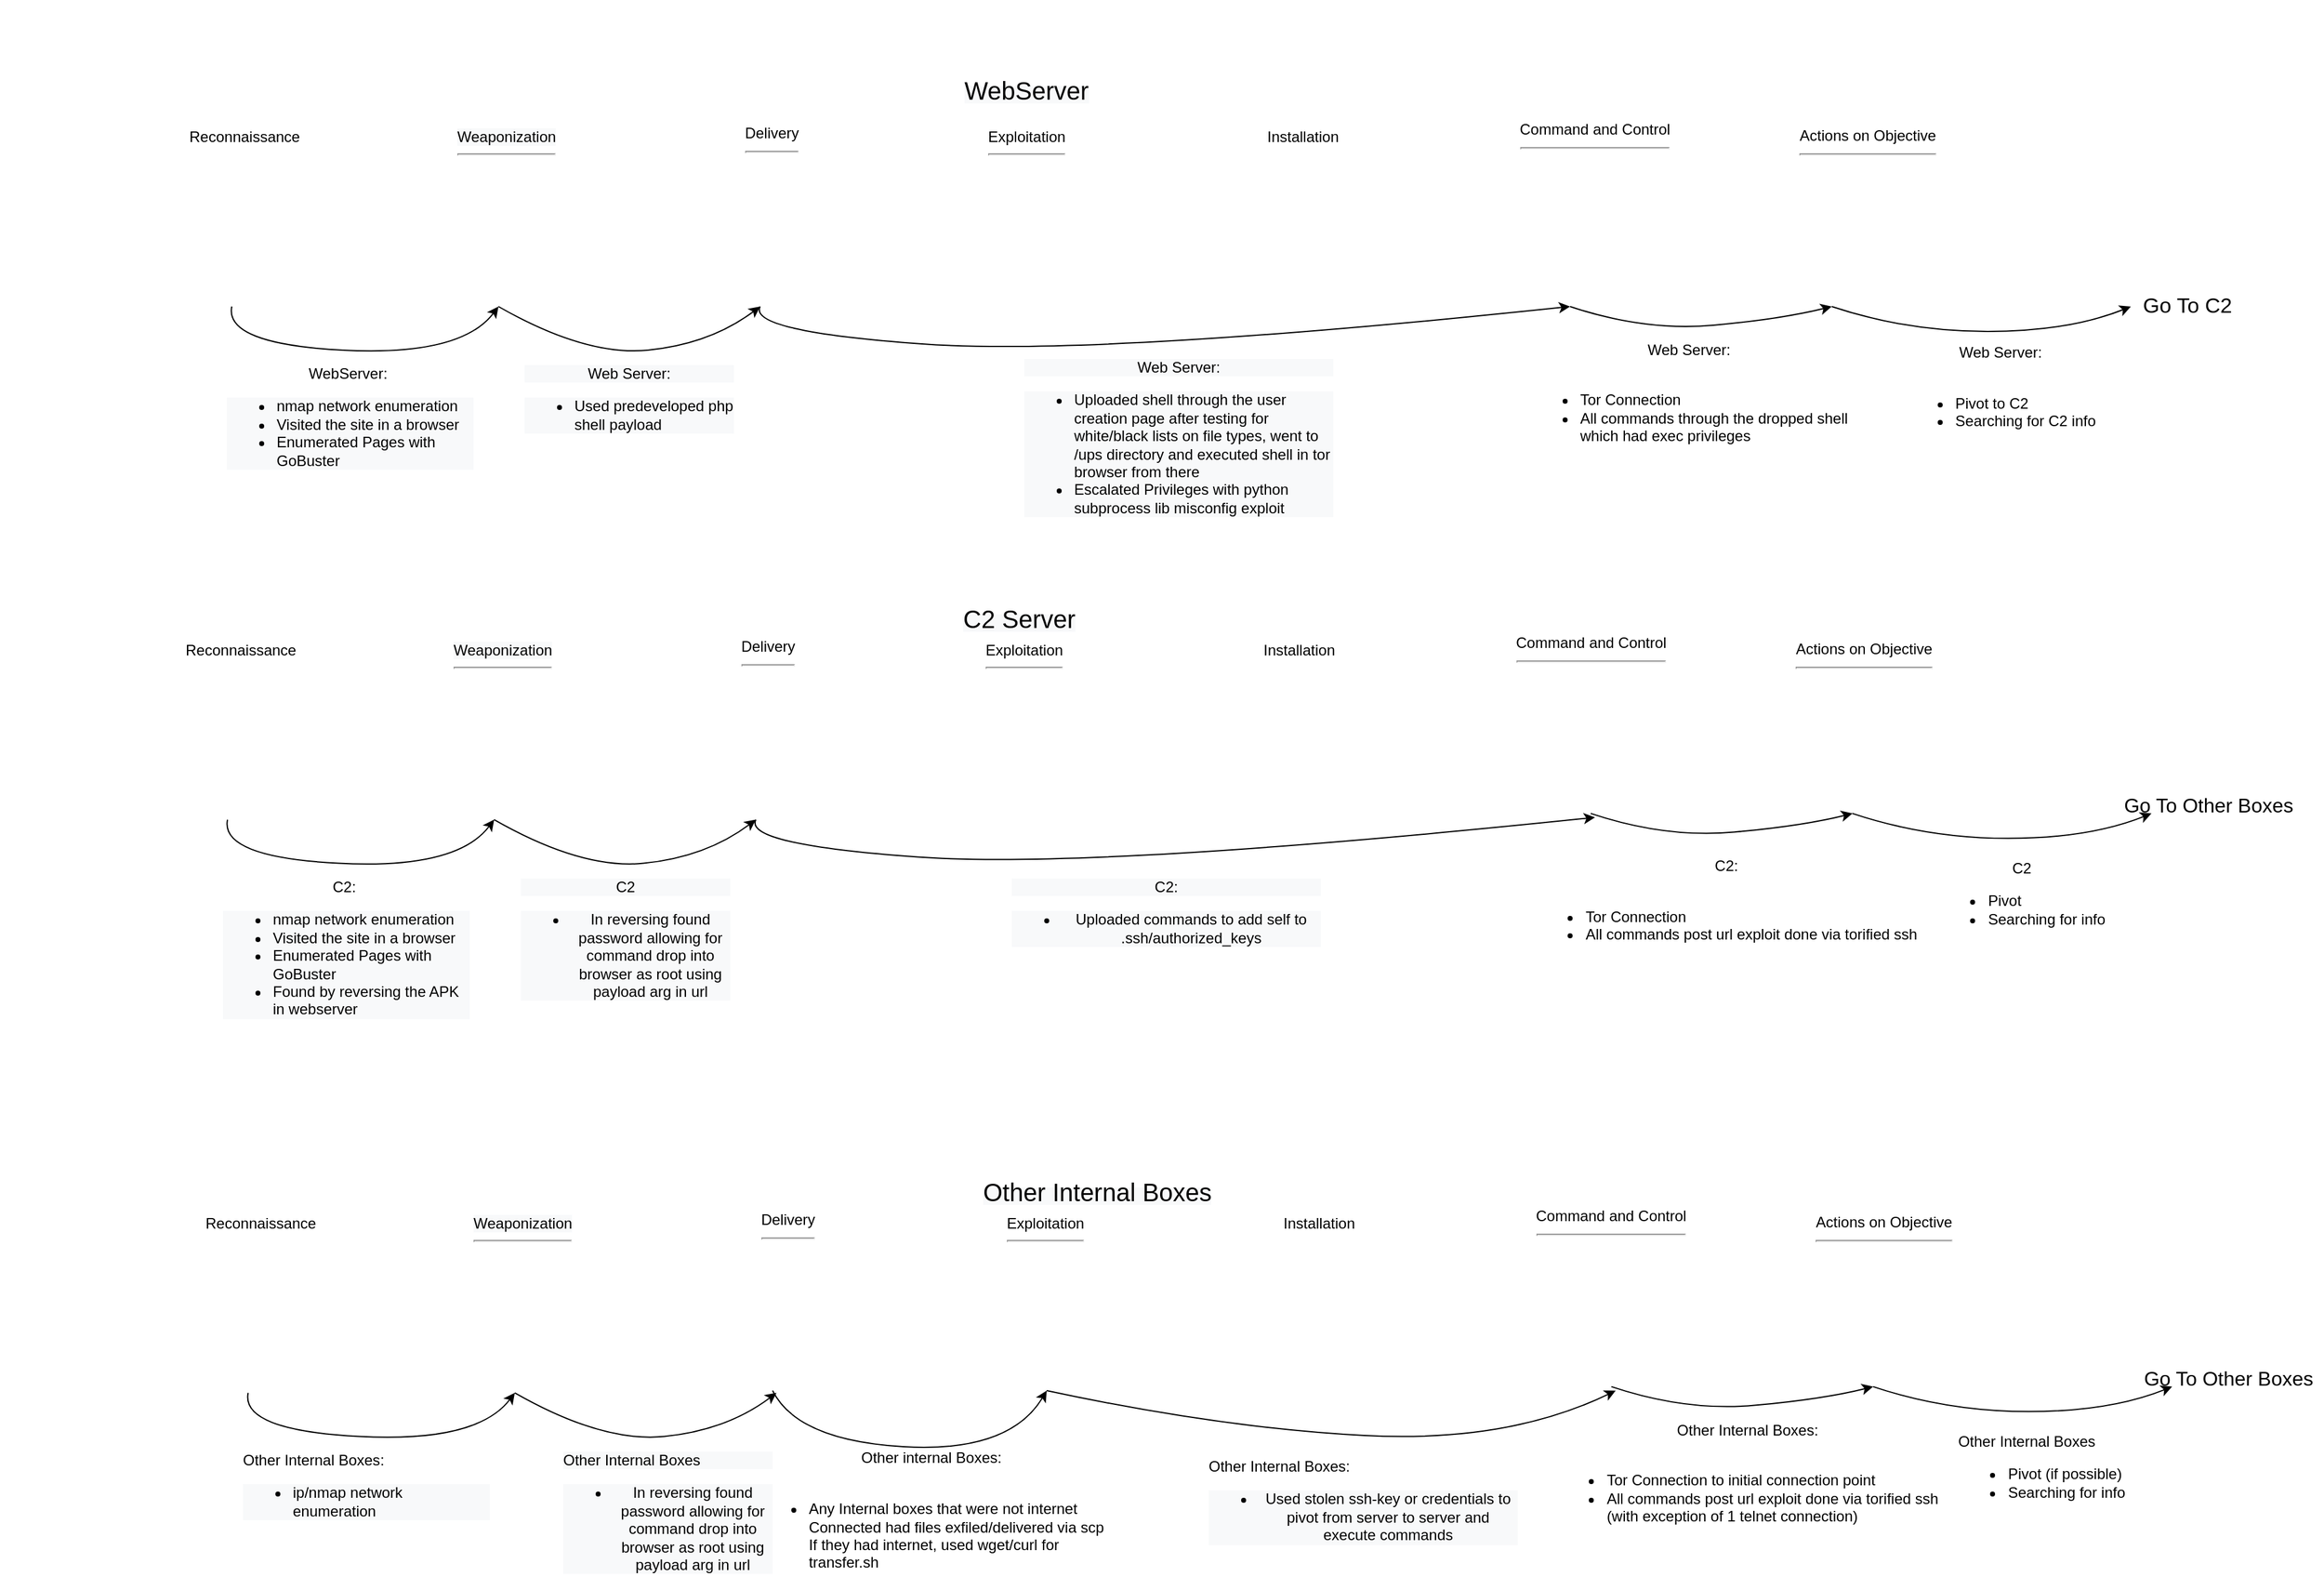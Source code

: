 <mxfile version="14.6.12" type="device"><diagram id="OrnNDsBY_eEqRBIrj25e" name="Page-1"><mxGraphModel dx="2614" dy="1396" grid="1" gridSize="10" guides="1" tooltips="1" connect="1" arrows="1" fold="1" page="1" pageScale="1" pageWidth="850" pageHeight="1100" math="0" shadow="0"><root><mxCell id="0"/><mxCell id="1" parent="0"/><mxCell id="8uRdqjAKCQ7owIOPJui1-1" value="" style="shape=image;html=1;verticalAlign=top;verticalLabelPosition=bottom;labelBackgroundColor=#ffffff;imageAspect=0;aspect=fixed;image=https://cdn3.iconfinder.com/data/icons/iconset-1-1/24/icon_set_outlinder-12-128.png;rotation=47;" vertex="1" parent="1"><mxGeometry x="66.87" y="168.21" width="258" height="258" as="geometry"/></mxCell><mxCell id="8uRdqjAKCQ7owIOPJui1-16" value="" style="shape=image;html=1;verticalAlign=top;verticalLabelPosition=bottom;labelBackgroundColor=#ffffff;imageAspect=0;aspect=fixed;image=https://cdn3.iconfinder.com/data/icons/iconset-1-1/24/icon_set_outlinder-12-128.png;rotation=47;" vertex="1" parent="1"><mxGeometry x="280" y="168.21" width="258" height="258" as="geometry"/></mxCell><mxCell id="8uRdqjAKCQ7owIOPJui1-18" value="" style="shape=image;html=1;verticalAlign=top;verticalLabelPosition=bottom;labelBackgroundColor=#ffffff;imageAspect=0;aspect=fixed;image=https://cdn3.iconfinder.com/data/icons/iconset-1-1/24/icon_set_outlinder-12-128.png;rotation=47;" vertex="1" parent="1"><mxGeometry x="500" y="168.21" width="258" height="258" as="geometry"/></mxCell><mxCell id="8uRdqjAKCQ7owIOPJui1-20" value="" style="shape=image;html=1;verticalAlign=top;verticalLabelPosition=bottom;labelBackgroundColor=#ffffff;imageAspect=0;aspect=fixed;image=https://cdn3.iconfinder.com/data/icons/iconset-1-1/24/icon_set_outlinder-12-128.png;rotation=47;" vertex="1" parent="1"><mxGeometry x="720" y="168.21" width="258" height="258" as="geometry"/></mxCell><mxCell id="8uRdqjAKCQ7owIOPJui1-22" value="" style="shape=image;html=1;verticalAlign=top;verticalLabelPosition=bottom;labelBackgroundColor=#ffffff;imageAspect=0;aspect=fixed;image=https://cdn3.iconfinder.com/data/icons/iconset-1-1/24/icon_set_outlinder-12-128.png;rotation=47;" vertex="1" parent="1"><mxGeometry x="940" y="168.21" width="258" height="258" as="geometry"/></mxCell><mxCell id="8uRdqjAKCQ7owIOPJui1-24" value="" style="shape=image;html=1;verticalAlign=top;verticalLabelPosition=bottom;labelBackgroundColor=#ffffff;imageAspect=0;aspect=fixed;image=https://cdn3.iconfinder.com/data/icons/iconset-1-1/24/icon_set_outlinder-12-128.png;rotation=47;" vertex="1" parent="1"><mxGeometry x="1160" y="168.21" width="258" height="258" as="geometry"/></mxCell><mxCell id="8uRdqjAKCQ7owIOPJui1-26" value="" style="shape=image;html=1;verticalAlign=top;verticalLabelPosition=bottom;labelBackgroundColor=#ffffff;imageAspect=0;aspect=fixed;image=https://cdn3.iconfinder.com/data/icons/iconset-1-1/24/icon_set_outlinder-12-128.png;rotation=47;" vertex="1" parent="1"><mxGeometry x="1380" y="168.21" width="258" height="258" as="geometry"/></mxCell><mxCell id="8uRdqjAKCQ7owIOPJui1-30" value="&lt;span&gt;Delivery&lt;/span&gt;&lt;hr&gt;&lt;div&gt;&lt;br&gt;&lt;/div&gt;" style="text;html=1;align=center;verticalAlign=middle;resizable=0;points=[];autosize=1;strokeColor=none;" vertex="1" parent="1"><mxGeometry x="599" y="210" width="60" height="50" as="geometry"/></mxCell><mxCell id="8uRdqjAKCQ7owIOPJui1-31" value="&lt;span style=&quot;color: rgb(0 , 0 , 0) ; font-family: &amp;#34;helvetica&amp;#34; ; font-size: 12px ; font-style: normal ; font-weight: 400 ; letter-spacing: normal ; text-align: center ; text-indent: 0px ; text-transform: none ; word-spacing: 0px ; background-color: rgb(248 , 249 , 250) ; display: inline ; float: none&quot;&gt;Weaponization&lt;/span&gt;&lt;hr&gt;" style="text;whiteSpace=wrap;html=1;" vertex="1" parent="1"><mxGeometry x="375" y="210" width="100" height="30" as="geometry"/></mxCell><mxCell id="8uRdqjAKCQ7owIOPJui1-32" value="&lt;div style=&quot;text-align: center&quot;&gt;&lt;span&gt;&lt;font face=&quot;helvetica&quot;&gt;Reconnaissance&lt;/font&gt;&lt;/span&gt;&lt;/div&gt;" style="text;whiteSpace=wrap;html=1;" vertex="1" parent="1"><mxGeometry x="160" y="210" width="100" height="30" as="geometry"/></mxCell><mxCell id="8uRdqjAKCQ7owIOPJui1-33" value="&lt;div style=&quot;text-align: center&quot;&gt;&lt;span&gt;&lt;font face=&quot;helvetica&quot;&gt;Exploitation&lt;/font&gt;&lt;/span&gt;&lt;/div&gt;&lt;hr&gt;" style="text;whiteSpace=wrap;html=1;" vertex="1" parent="1"><mxGeometry x="801" y="210" width="100" height="30" as="geometry"/></mxCell><mxCell id="8uRdqjAKCQ7owIOPJui1-34" value="&lt;div style=&quot;text-align: center&quot;&gt;&lt;span&gt;&lt;font face=&quot;helvetica&quot;&gt;Installation&lt;/font&gt;&lt;/span&gt;&lt;/div&gt;" style="text;whiteSpace=wrap;html=1;" vertex="1" parent="1"><mxGeometry x="1025" y="210" width="100" height="30" as="geometry"/></mxCell><mxCell id="8uRdqjAKCQ7owIOPJui1-37" value="Command and Control&lt;hr&gt;" style="text;html=1;strokeColor=none;fillColor=none;align=center;verticalAlign=middle;whiteSpace=wrap;rounded=0;" vertex="1" parent="1"><mxGeometry x="1210" y="190" width="160" height="70" as="geometry"/></mxCell><mxCell id="8uRdqjAKCQ7owIOPJui1-38" value="Actions on Objective&lt;hr&gt;" style="text;html=1;strokeColor=none;fillColor=none;align=center;verticalAlign=middle;whiteSpace=wrap;rounded=0;" vertex="1" parent="1"><mxGeometry x="1429" y="220" width="160" height="20" as="geometry"/></mxCell><mxCell id="8uRdqjAKCQ7owIOPJui1-47" value="&lt;br&gt;&lt;font face=&quot;helvetica&quot;&gt;&lt;span style=&quot;font-size: 12px ; background-color: rgb(248 , 249 , 250)&quot;&gt;&lt;br&gt;&lt;/span&gt;&lt;/font&gt;" style="curved=1;endArrow=classic;html=1;" edge="1" parent="1"><mxGeometry x="-0.087" y="-55" width="50" height="50" relative="1" as="geometry"><mxPoint x="196" y="360" as="sourcePoint"/><mxPoint x="410" y="360" as="targetPoint"/><Array as="points"><mxPoint x="190" y="390"/><mxPoint x="380" y="400"/></Array><mxPoint as="offset"/></mxGeometry></mxCell><mxCell id="8uRdqjAKCQ7owIOPJui1-48" value="" style="curved=1;endArrow=classic;html=1;" edge="1" parent="1"><mxGeometry width="50" height="50" relative="1" as="geometry"><mxPoint x="410" y="360" as="sourcePoint"/><mxPoint x="620" y="360" as="targetPoint"/><Array as="points"><mxPoint x="480" y="400"/><mxPoint x="580" y="390"/></Array></mxGeometry></mxCell><mxCell id="8uRdqjAKCQ7owIOPJui1-49" value="&lt;meta charset=&quot;utf-8&quot;&gt;&lt;div style=&quot;color: rgb(0, 0, 0); font-family: helvetica; font-size: 12px; font-style: normal; font-weight: 400; letter-spacing: normal; text-align: center; text-indent: 0px; text-transform: none; word-spacing: 0px; background-color: rgb(248, 249, 250);&quot;&gt;&lt;span&gt;Web Server:&lt;/span&gt;&lt;/div&gt;&lt;div style=&quot;color: rgb(0, 0, 0); font-family: helvetica; font-size: 12px; font-style: normal; font-weight: 400; letter-spacing: normal; text-align: center; text-indent: 0px; text-transform: none; word-spacing: 0px; background-color: rgb(248, 249, 250);&quot;&gt;&lt;ul&gt;&lt;li style=&quot;text-align: left&quot;&gt;&lt;span&gt;Used predeveloped php shell payload&lt;/span&gt;&lt;/li&gt;&lt;/ul&gt;&lt;/div&gt;" style="text;whiteSpace=wrap;html=1;" vertex="1" parent="1"><mxGeometry x="429" y="400" width="170" height="70" as="geometry"/></mxCell><mxCell id="8uRdqjAKCQ7owIOPJui1-50" value="&lt;div style=&quot;text-align: center&quot;&gt;&lt;span style=&quot;font-family: &amp;#34;helvetica&amp;#34;&quot;&gt;WebServer:&amp;nbsp;&lt;/span&gt;&lt;/div&gt;&lt;ul style=&quot;color: rgb(0 , 0 , 0) ; font-family: &amp;#34;helvetica&amp;#34; ; font-size: 12px ; font-style: normal ; font-weight: 400 ; letter-spacing: normal ; text-align: center ; text-indent: 0px ; text-transform: none ; word-spacing: 0px ; background-color: rgb(248 , 249 , 250)&quot;&gt;&lt;li style=&quot;text-align: left&quot;&gt;nmap network enumeration&lt;/li&gt;&lt;li style=&quot;text-align: left&quot;&gt;Visited the site in a browser&lt;/li&gt;&lt;li style=&quot;text-align: left&quot;&gt;Enumerated Pages with GoBuster&lt;/li&gt;&lt;/ul&gt;" style="text;whiteSpace=wrap;html=1;" vertex="1" parent="1"><mxGeometry x="190" y="400" width="200" height="90" as="geometry"/></mxCell><mxCell id="8uRdqjAKCQ7owIOPJui1-51" value="" style="curved=1;endArrow=classic;html=1;" edge="1" parent="1"><mxGeometry width="50" height="50" relative="1" as="geometry"><mxPoint x="620" y="360" as="sourcePoint"/><mxPoint x="1270" y="360" as="targetPoint"/><Array as="points"><mxPoint x="610" y="380"/><mxPoint x="890" y="400"/></Array></mxGeometry></mxCell><mxCell id="8uRdqjAKCQ7owIOPJui1-52" value="&lt;div style=&quot;color: rgb(0 , 0 , 0) ; font-family: &amp;#34;helvetica&amp;#34; ; font-size: 12px ; font-style: normal ; font-weight: 400 ; letter-spacing: normal ; text-align: center ; text-indent: 0px ; text-transform: none ; word-spacing: 0px ; background-color: rgb(248 , 249 , 250)&quot;&gt;&lt;span&gt;Web Server:&lt;/span&gt;&lt;/div&gt;&lt;div style=&quot;text-align: center ; text-indent: 0px ; background-color: rgb(248 , 249 , 250)&quot;&gt;&lt;ul&gt;&lt;li style=&quot;color: rgb(0 , 0 , 0) ; font-family: &amp;#34;helvetica&amp;#34; ; font-size: 12px ; font-style: normal ; font-weight: 400 ; letter-spacing: normal ; text-transform: none ; word-spacing: 0px ; text-align: left&quot;&gt;&lt;span&gt;Uploaded shell through the user creation page after testing for white/black lists on file types, went to /ups directory and executed shell in tor browser from there&lt;/span&gt;&lt;/li&gt;&lt;li style=&quot;text-align: left&quot;&gt;&lt;font face=&quot;helvetica&quot;&gt;Escalated Privileges&amp;nbsp;with python subprocess lib misconfig exploit&lt;/font&gt;&lt;/li&gt;&lt;/ul&gt;&lt;/div&gt;" style="text;whiteSpace=wrap;html=1;" vertex="1" parent="1"><mxGeometry x="830" y="395" width="250" height="80" as="geometry"/></mxCell><mxCell id="8uRdqjAKCQ7owIOPJui1-53" value="" style="curved=1;endArrow=classic;html=1;" edge="1" parent="1"><mxGeometry width="50" height="50" relative="1" as="geometry"><mxPoint x="1270" y="360" as="sourcePoint"/><mxPoint x="1480" y="360" as="targetPoint"/><Array as="points"><mxPoint x="1330" y="380"/><mxPoint x="1440" y="370"/></Array></mxGeometry></mxCell><mxCell id="8uRdqjAKCQ7owIOPJui1-55" value="Web Server:&lt;br&gt;&lt;br&gt;&lt;div style=&quot;text-align: left&quot;&gt;&lt;ul&gt;&lt;li&gt;Tor Connection&lt;/li&gt;&lt;li&gt;All commands through the dropped shell &lt;br&gt;which had exec privileges&lt;/li&gt;&lt;/ul&gt;&lt;/div&gt;" style="text;html=1;align=center;verticalAlign=middle;resizable=0;points=[];autosize=1;strokeColor=none;" vertex="1" parent="1"><mxGeometry x="1230" y="385" width="270" height="100" as="geometry"/></mxCell><mxCell id="8uRdqjAKCQ7owIOPJui1-56" value="" style="curved=1;endArrow=classic;html=1;" edge="1" parent="1"><mxGeometry width="50" height="50" relative="1" as="geometry"><mxPoint x="1480" y="360" as="sourcePoint"/><mxPoint x="1720" y="360" as="targetPoint"/><Array as="points"><mxPoint x="1540" y="380"/><mxPoint x="1670" y="380"/></Array></mxGeometry></mxCell><mxCell id="8uRdqjAKCQ7owIOPJui1-57" value="Web Server:&lt;br&gt;&lt;br&gt;&lt;div style=&quot;text-align: left&quot;&gt;&lt;ul&gt;&lt;li&gt;Pivot to C2&lt;/li&gt;&lt;li&gt;Searching for C2 info&lt;/li&gt;&lt;/ul&gt;&lt;/div&gt;" style="text;html=1;align=center;verticalAlign=middle;resizable=0;points=[];autosize=1;strokeColor=none;" vertex="1" parent="1"><mxGeometry x="1530" y="390" width="170" height="80" as="geometry"/></mxCell><mxCell id="8uRdqjAKCQ7owIOPJui1-128" value="" style="shape=image;html=1;verticalAlign=top;verticalLabelPosition=bottom;labelBackgroundColor=#ffffff;imageAspect=0;aspect=fixed;image=https://cdn3.iconfinder.com/data/icons/iconset-1-1/24/icon_set_outlinder-12-128.png;rotation=47;" vertex="1" parent="1"><mxGeometry x="63.43" y="580" width="258" height="258" as="geometry"/></mxCell><mxCell id="8uRdqjAKCQ7owIOPJui1-129" value="" style="shape=image;html=1;verticalAlign=top;verticalLabelPosition=bottom;labelBackgroundColor=#ffffff;imageAspect=0;aspect=fixed;image=https://cdn3.iconfinder.com/data/icons/iconset-1-1/24/icon_set_outlinder-12-128.png;rotation=47;" vertex="1" parent="1"><mxGeometry x="276.56" y="580" width="258" height="258" as="geometry"/></mxCell><mxCell id="8uRdqjAKCQ7owIOPJui1-130" value="" style="shape=image;html=1;verticalAlign=top;verticalLabelPosition=bottom;labelBackgroundColor=#ffffff;imageAspect=0;aspect=fixed;image=https://cdn3.iconfinder.com/data/icons/iconset-1-1/24/icon_set_outlinder-12-128.png;rotation=47;" vertex="1" parent="1"><mxGeometry x="496.56" y="580" width="258" height="258" as="geometry"/></mxCell><mxCell id="8uRdqjAKCQ7owIOPJui1-131" value="" style="shape=image;html=1;verticalAlign=top;verticalLabelPosition=bottom;labelBackgroundColor=#ffffff;imageAspect=0;aspect=fixed;image=https://cdn3.iconfinder.com/data/icons/iconset-1-1/24/icon_set_outlinder-12-128.png;rotation=47;" vertex="1" parent="1"><mxGeometry x="716.56" y="580" width="258" height="258" as="geometry"/></mxCell><mxCell id="8uRdqjAKCQ7owIOPJui1-132" value="" style="shape=image;html=1;verticalAlign=top;verticalLabelPosition=bottom;labelBackgroundColor=#ffffff;imageAspect=0;aspect=fixed;image=https://cdn3.iconfinder.com/data/icons/iconset-1-1/24/icon_set_outlinder-12-128.png;rotation=47;" vertex="1" parent="1"><mxGeometry x="936.56" y="580" width="258" height="258" as="geometry"/></mxCell><mxCell id="8uRdqjAKCQ7owIOPJui1-133" value="" style="shape=image;html=1;verticalAlign=top;verticalLabelPosition=bottom;labelBackgroundColor=#ffffff;imageAspect=0;aspect=fixed;image=https://cdn3.iconfinder.com/data/icons/iconset-1-1/24/icon_set_outlinder-12-128.png;rotation=47;" vertex="1" parent="1"><mxGeometry x="1156.56" y="580" width="258" height="258" as="geometry"/></mxCell><mxCell id="8uRdqjAKCQ7owIOPJui1-134" value="" style="shape=image;html=1;verticalAlign=top;verticalLabelPosition=bottom;labelBackgroundColor=#ffffff;imageAspect=0;aspect=fixed;image=https://cdn3.iconfinder.com/data/icons/iconset-1-1/24/icon_set_outlinder-12-128.png;rotation=47;" vertex="1" parent="1"><mxGeometry x="1376.56" y="580" width="258" height="258" as="geometry"/></mxCell><mxCell id="8uRdqjAKCQ7owIOPJui1-135" value="&lt;span&gt;Delivery&lt;/span&gt;&lt;hr&gt;&lt;div&gt;&lt;br&gt;&lt;/div&gt;" style="text;html=1;align=center;verticalAlign=middle;resizable=0;points=[];autosize=1;strokeColor=none;" vertex="1" parent="1"><mxGeometry x="595.56" y="621.79" width="60" height="50" as="geometry"/></mxCell><mxCell id="8uRdqjAKCQ7owIOPJui1-136" value="&lt;span style=&quot;color: rgb(0 , 0 , 0) ; font-family: &amp;#34;helvetica&amp;#34; ; font-size: 12px ; font-style: normal ; font-weight: 400 ; letter-spacing: normal ; text-align: center ; text-indent: 0px ; text-transform: none ; word-spacing: 0px ; background-color: rgb(248 , 249 , 250) ; display: inline ; float: none&quot;&gt;Weaponization&lt;/span&gt;&lt;hr&gt;" style="text;whiteSpace=wrap;html=1;" vertex="1" parent="1"><mxGeometry x="371.56" y="621.79" width="100" height="30" as="geometry"/></mxCell><mxCell id="8uRdqjAKCQ7owIOPJui1-137" value="&lt;div style=&quot;text-align: center&quot;&gt;&lt;span&gt;&lt;font face=&quot;helvetica&quot;&gt;Reconnaissance&lt;/font&gt;&lt;/span&gt;&lt;/div&gt;" style="text;whiteSpace=wrap;html=1;" vertex="1" parent="1"><mxGeometry x="156.56" y="621.79" width="100" height="30" as="geometry"/></mxCell><mxCell id="8uRdqjAKCQ7owIOPJui1-138" value="&lt;div style=&quot;text-align: center&quot;&gt;&lt;span&gt;&lt;font face=&quot;helvetica&quot;&gt;Exploitation&lt;/font&gt;&lt;/span&gt;&lt;/div&gt;&lt;hr&gt;" style="text;whiteSpace=wrap;html=1;" vertex="1" parent="1"><mxGeometry x="799" y="621.79" width="100" height="30" as="geometry"/></mxCell><mxCell id="8uRdqjAKCQ7owIOPJui1-139" value="&lt;div style=&quot;text-align: center&quot;&gt;&lt;span&gt;&lt;font face=&quot;helvetica&quot;&gt;Installation&lt;/font&gt;&lt;/span&gt;&lt;/div&gt;" style="text;whiteSpace=wrap;html=1;" vertex="1" parent="1"><mxGeometry x="1021.56" y="621.79" width="100" height="30" as="geometry"/></mxCell><mxCell id="8uRdqjAKCQ7owIOPJui1-140" value="Command and Control&lt;hr&gt;" style="text;html=1;strokeColor=none;fillColor=none;align=center;verticalAlign=middle;whiteSpace=wrap;rounded=0;" vertex="1" parent="1"><mxGeometry x="1206.56" y="601.79" width="160" height="70" as="geometry"/></mxCell><mxCell id="8uRdqjAKCQ7owIOPJui1-141" value="Actions on Objective&lt;hr&gt;" style="text;html=1;strokeColor=none;fillColor=none;align=center;verticalAlign=middle;whiteSpace=wrap;rounded=0;" vertex="1" parent="1"><mxGeometry x="1425.56" y="631.79" width="160" height="20" as="geometry"/></mxCell><mxCell id="8uRdqjAKCQ7owIOPJui1-142" value="&lt;br&gt;&lt;font face=&quot;helvetica&quot;&gt;&lt;span style=&quot;font-size: 12px ; background-color: rgb(248 , 249 , 250)&quot;&gt;&lt;br&gt;&lt;/span&gt;&lt;/font&gt;" style="curved=1;endArrow=classic;html=1;" edge="1" parent="1"><mxGeometry x="-0.087" y="-55" width="50" height="50" relative="1" as="geometry"><mxPoint x="192.56" y="771.79" as="sourcePoint"/><mxPoint x="406.56" y="771.79" as="targetPoint"/><Array as="points"><mxPoint x="186.56" y="801.79"/><mxPoint x="376.56" y="811.79"/></Array><mxPoint as="offset"/></mxGeometry></mxCell><mxCell id="8uRdqjAKCQ7owIOPJui1-143" value="" style="curved=1;endArrow=classic;html=1;" edge="1" parent="1"><mxGeometry width="50" height="50" relative="1" as="geometry"><mxPoint x="406.56" y="771.79" as="sourcePoint"/><mxPoint x="616.56" y="771.79" as="targetPoint"/><Array as="points"><mxPoint x="476.56" y="811.79"/><mxPoint x="576.56" y="801.79"/></Array></mxGeometry></mxCell><mxCell id="8uRdqjAKCQ7owIOPJui1-144" value="&lt;div style=&quot;color: rgb(0 , 0 , 0) ; font-family: &amp;#34;helvetica&amp;#34; ; font-size: 12px ; font-style: normal ; font-weight: 400 ; letter-spacing: normal ; text-align: center ; text-indent: 0px ; text-transform: none ; word-spacing: 0px ; background-color: rgb(248 , 249 , 250)&quot;&gt;&lt;span style=&quot;text-align: left&quot;&gt;C2&lt;/span&gt;&lt;/div&gt;&lt;div style=&quot;color: rgb(0 , 0 , 0) ; font-family: &amp;#34;helvetica&amp;#34; ; font-size: 12px ; font-style: normal ; font-weight: 400 ; letter-spacing: normal ; text-align: center ; text-indent: 0px ; text-transform: none ; word-spacing: 0px ; background-color: rgb(248 , 249 , 250)&quot;&gt;&lt;ul&gt;&lt;li&gt;&lt;span style=&quot;text-align: left&quot;&gt;In reversing found password allowing for command drop into browser as root using payload arg in url&lt;/span&gt;&lt;/li&gt;&lt;/ul&gt;&lt;/div&gt;" style="text;whiteSpace=wrap;html=1;" vertex="1" parent="1"><mxGeometry x="425.56" y="811.79" width="170" height="70" as="geometry"/></mxCell><mxCell id="8uRdqjAKCQ7owIOPJui1-145" value="&lt;div style=&quot;text-align: center&quot;&gt;&lt;span style=&quot;font-family: &amp;#34;helvetica&amp;#34;&quot;&gt;C2:&amp;nbsp;&lt;/span&gt;&lt;/div&gt;&lt;ul style=&quot;color: rgb(0 , 0 , 0) ; font-family: &amp;#34;helvetica&amp;#34; ; font-size: 12px ; font-style: normal ; font-weight: 400 ; letter-spacing: normal ; text-align: center ; text-indent: 0px ; text-transform: none ; word-spacing: 0px ; background-color: rgb(248 , 249 , 250)&quot;&gt;&lt;li style=&quot;text-align: left&quot;&gt;nmap network enumeration&lt;/li&gt;&lt;li style=&quot;text-align: left&quot;&gt;Visited the site in a browser&lt;/li&gt;&lt;li style=&quot;text-align: left&quot;&gt;Enumerated Pages with GoBuster&lt;/li&gt;&lt;li style=&quot;text-align: left&quot;&gt;Found by reversing the APK in webserver&lt;/li&gt;&lt;/ul&gt;" style="text;whiteSpace=wrap;html=1;" vertex="1" parent="1"><mxGeometry x="186.56" y="811.79" width="200" height="90" as="geometry"/></mxCell><mxCell id="8uRdqjAKCQ7owIOPJui1-146" value="" style="curved=1;endArrow=classic;html=1;" edge="1" parent="1"><mxGeometry width="50" height="50" relative="1" as="geometry"><mxPoint x="616.56" y="771.79" as="sourcePoint"/><mxPoint x="1290" y="770" as="targetPoint"/><Array as="points"><mxPoint x="606.56" y="791.79"/><mxPoint x="886.56" y="811.79"/></Array></mxGeometry></mxCell><mxCell id="8uRdqjAKCQ7owIOPJui1-147" value="&lt;div style=&quot;color: rgb(0 , 0 , 0) ; font-family: &amp;#34;helvetica&amp;#34; ; font-size: 12px ; font-style: normal ; font-weight: 400 ; letter-spacing: normal ; text-indent: 0px ; text-transform: none ; word-spacing: 0px ; background-color: rgb(248 , 249 , 250) ; text-align: center&quot;&gt;&lt;span style=&quot;text-align: left&quot;&gt;C2:&lt;/span&gt;&lt;/div&gt;&lt;div style=&quot;color: rgb(0 , 0 , 0) ; font-family: &amp;#34;helvetica&amp;#34; ; font-size: 12px ; font-style: normal ; font-weight: 400 ; letter-spacing: normal ; text-align: center ; text-indent: 0px ; text-transform: none ; word-spacing: 0px ; background-color: rgb(248 , 249 , 250)&quot;&gt;&lt;ul&gt;&lt;li&gt;&lt;span style=&quot;text-align: left&quot;&gt;Uploaded commands to add self to .ssh/authorized_keys&lt;/span&gt;&lt;/li&gt;&lt;/ul&gt;&lt;/div&gt;" style="text;whiteSpace=wrap;html=1;" vertex="1" parent="1"><mxGeometry x="820" y="811.79" width="250" height="80" as="geometry"/></mxCell><mxCell id="8uRdqjAKCQ7owIOPJui1-148" value="" style="curved=1;endArrow=classic;html=1;" edge="1" parent="1"><mxGeometry width="50" height="50" relative="1" as="geometry"><mxPoint x="1286.56" y="766.79" as="sourcePoint"/><mxPoint x="1496.56" y="766.79" as="targetPoint"/><Array as="points"><mxPoint x="1346.56" y="786.79"/><mxPoint x="1456.56" y="776.79"/></Array></mxGeometry></mxCell><mxCell id="8uRdqjAKCQ7owIOPJui1-149" value="C2:&lt;br&gt;&lt;br&gt;&lt;div style=&quot;text-align: left&quot;&gt;&lt;ul&gt;&lt;li&gt;Tor Connection&lt;/li&gt;&lt;li&gt;All commands post url exploit done via torified ssh&lt;/li&gt;&lt;/ul&gt;&lt;/div&gt;" style="text;html=1;align=center;verticalAlign=middle;resizable=0;points=[];autosize=1;strokeColor=none;" vertex="1" parent="1"><mxGeometry x="1235" y="801.79" width="320" height="80" as="geometry"/></mxCell><mxCell id="8uRdqjAKCQ7owIOPJui1-150" value="" style="curved=1;endArrow=classic;html=1;" edge="1" parent="1"><mxGeometry width="50" height="50" relative="1" as="geometry"><mxPoint x="1496.56" y="766.79" as="sourcePoint"/><mxPoint x="1736.56" y="766.79" as="targetPoint"/><Array as="points"><mxPoint x="1556.56" y="786.79"/><mxPoint x="1686.56" y="786.79"/></Array></mxGeometry></mxCell><mxCell id="8uRdqjAKCQ7owIOPJui1-151" value="C2&lt;br&gt;&lt;div style=&quot;text-align: left&quot;&gt;&lt;ul&gt;&lt;li&gt;Pivot&amp;nbsp;&lt;/li&gt;&lt;li&gt;Searching for info&lt;/li&gt;&lt;/ul&gt;&lt;/div&gt;" style="text;html=1;align=center;verticalAlign=middle;resizable=0;points=[];autosize=1;strokeColor=none;" vertex="1" parent="1"><mxGeometry x="1556.56" y="801.79" width="150" height="70" as="geometry"/></mxCell><mxCell id="8uRdqjAKCQ7owIOPJui1-153" value="&lt;span style=&quot;color: rgb(0 , 0 , 0) ; font-family: &amp;#34;helvetica&amp;#34; ; font-style: normal ; font-weight: 400 ; letter-spacing: normal ; text-align: center ; text-indent: 0px ; text-transform: none ; word-spacing: 0px ; background-color: rgb(248 , 249 , 250) ; display: inline ; float: none&quot;&gt;&lt;font style=&quot;font-size: 20px&quot;&gt;WebServer&lt;/font&gt;&lt;/span&gt;" style="text;whiteSpace=wrap;html=1;" vertex="1" parent="1"><mxGeometry x="781.56" y="168.21" width="40" height="30" as="geometry"/></mxCell><mxCell id="8uRdqjAKCQ7owIOPJui1-155" value="&lt;span style=&quot;color: rgb(0 , 0 , 0) ; font-family: &amp;#34;helvetica&amp;#34; ; font-style: normal ; font-weight: 400 ; letter-spacing: normal ; text-align: center ; text-indent: 0px ; text-transform: none ; word-spacing: 0px ; background-color: rgb(248 , 249 , 250) ; display: inline ; float: none&quot;&gt;&lt;font style=&quot;font-size: 20px&quot;&gt;C2 Server&lt;/font&gt;&lt;/span&gt;" style="text;whiteSpace=wrap;html=1;" vertex="1" parent="1"><mxGeometry x="780.56" y="591.79" width="130" height="30" as="geometry"/></mxCell><mxCell id="8uRdqjAKCQ7owIOPJui1-156" value="&lt;font style=&quot;font-size: 17px&quot;&gt;Go To C2&lt;/font&gt;" style="text;html=1;align=center;verticalAlign=middle;resizable=0;points=[];autosize=1;strokeColor=none;" vertex="1" parent="1"><mxGeometry x="1720" y="350" width="90" height="20" as="geometry"/></mxCell><mxCell id="8uRdqjAKCQ7owIOPJui1-157" value="&lt;font style=&quot;font-size: 16px&quot;&gt;Go To Other Boxes&lt;/font&gt;" style="text;html=1;align=center;verticalAlign=middle;resizable=0;points=[];autosize=1;strokeColor=none;" vertex="1" parent="1"><mxGeometry x="1706.56" y="750" width="150" height="20" as="geometry"/></mxCell><mxCell id="8uRdqjAKCQ7owIOPJui1-158" value="" style="shape=image;html=1;verticalAlign=top;verticalLabelPosition=bottom;labelBackgroundColor=#ffffff;imageAspect=0;aspect=fixed;image=https://cdn3.iconfinder.com/data/icons/iconset-1-1/24/icon_set_outlinder-12-128.png;rotation=47;" vertex="1" parent="1"><mxGeometry x="80" y="1040" width="258" height="258" as="geometry"/></mxCell><mxCell id="8uRdqjAKCQ7owIOPJui1-159" value="" style="shape=image;html=1;verticalAlign=top;verticalLabelPosition=bottom;labelBackgroundColor=#ffffff;imageAspect=0;aspect=fixed;image=https://cdn3.iconfinder.com/data/icons/iconset-1-1/24/icon_set_outlinder-12-128.png;rotation=47;" vertex="1" parent="1"><mxGeometry x="293.13" y="1040" width="258" height="258" as="geometry"/></mxCell><mxCell id="8uRdqjAKCQ7owIOPJui1-160" value="" style="shape=image;html=1;verticalAlign=top;verticalLabelPosition=bottom;labelBackgroundColor=#ffffff;imageAspect=0;aspect=fixed;image=https://cdn3.iconfinder.com/data/icons/iconset-1-1/24/icon_set_outlinder-12-128.png;rotation=47;" vertex="1" parent="1"><mxGeometry x="513.13" y="1040" width="258" height="258" as="geometry"/></mxCell><mxCell id="8uRdqjAKCQ7owIOPJui1-161" value="" style="shape=image;html=1;verticalAlign=top;verticalLabelPosition=bottom;labelBackgroundColor=#ffffff;imageAspect=0;aspect=fixed;image=https://cdn3.iconfinder.com/data/icons/iconset-1-1/24/icon_set_outlinder-12-128.png;rotation=47;" vertex="1" parent="1"><mxGeometry x="733.13" y="1040" width="258" height="258" as="geometry"/></mxCell><mxCell id="8uRdqjAKCQ7owIOPJui1-162" value="" style="shape=image;html=1;verticalAlign=top;verticalLabelPosition=bottom;labelBackgroundColor=#ffffff;imageAspect=0;aspect=fixed;image=https://cdn3.iconfinder.com/data/icons/iconset-1-1/24/icon_set_outlinder-12-128.png;rotation=47;" vertex="1" parent="1"><mxGeometry x="953.13" y="1040" width="258" height="258" as="geometry"/></mxCell><mxCell id="8uRdqjAKCQ7owIOPJui1-163" value="" style="shape=image;html=1;verticalAlign=top;verticalLabelPosition=bottom;labelBackgroundColor=#ffffff;imageAspect=0;aspect=fixed;image=https://cdn3.iconfinder.com/data/icons/iconset-1-1/24/icon_set_outlinder-12-128.png;rotation=47;" vertex="1" parent="1"><mxGeometry x="1173.13" y="1040" width="258" height="258" as="geometry"/></mxCell><mxCell id="8uRdqjAKCQ7owIOPJui1-164" value="" style="shape=image;html=1;verticalAlign=top;verticalLabelPosition=bottom;labelBackgroundColor=#ffffff;imageAspect=0;aspect=fixed;image=https://cdn3.iconfinder.com/data/icons/iconset-1-1/24/icon_set_outlinder-12-128.png;rotation=47;" vertex="1" parent="1"><mxGeometry x="1393.13" y="1040" width="258" height="258" as="geometry"/></mxCell><mxCell id="8uRdqjAKCQ7owIOPJui1-165" value="&lt;span&gt;Delivery&lt;/span&gt;&lt;hr&gt;&lt;div&gt;&lt;br&gt;&lt;/div&gt;" style="text;html=1;align=center;verticalAlign=middle;resizable=0;points=[];autosize=1;strokeColor=none;" vertex="1" parent="1"><mxGeometry x="612.13" y="1081.79" width="60" height="50" as="geometry"/></mxCell><mxCell id="8uRdqjAKCQ7owIOPJui1-166" value="&lt;span style=&quot;color: rgb(0 , 0 , 0) ; font-family: &amp;#34;helvetica&amp;#34; ; font-size: 12px ; font-style: normal ; font-weight: 400 ; letter-spacing: normal ; text-align: center ; text-indent: 0px ; text-transform: none ; word-spacing: 0px ; background-color: rgb(248 , 249 , 250) ; display: inline ; float: none&quot;&gt;Weaponization&lt;/span&gt;&lt;hr&gt;" style="text;whiteSpace=wrap;html=1;" vertex="1" parent="1"><mxGeometry x="388.13" y="1081.79" width="100" height="30" as="geometry"/></mxCell><mxCell id="8uRdqjAKCQ7owIOPJui1-167" value="&lt;div style=&quot;text-align: center&quot;&gt;&lt;span&gt;&lt;font face=&quot;helvetica&quot;&gt;Reconnaissance&lt;/font&gt;&lt;/span&gt;&lt;/div&gt;" style="text;whiteSpace=wrap;html=1;" vertex="1" parent="1"><mxGeometry x="173.13" y="1081.79" width="100" height="30" as="geometry"/></mxCell><mxCell id="8uRdqjAKCQ7owIOPJui1-168" value="&lt;div style=&quot;text-align: center&quot;&gt;&lt;span&gt;&lt;font face=&quot;helvetica&quot;&gt;Exploitation&lt;/font&gt;&lt;/span&gt;&lt;/div&gt;&lt;hr&gt;" style="text;whiteSpace=wrap;html=1;" vertex="1" parent="1"><mxGeometry x="815.57" y="1081.79" width="100" height="30" as="geometry"/></mxCell><mxCell id="8uRdqjAKCQ7owIOPJui1-169" value="&lt;div style=&quot;text-align: center&quot;&gt;&lt;span&gt;&lt;font face=&quot;helvetica&quot;&gt;Installation&lt;/font&gt;&lt;/span&gt;&lt;/div&gt;" style="text;whiteSpace=wrap;html=1;" vertex="1" parent="1"><mxGeometry x="1038.13" y="1081.79" width="100" height="30" as="geometry"/></mxCell><mxCell id="8uRdqjAKCQ7owIOPJui1-170" value="Command and Control&lt;hr&gt;" style="text;html=1;strokeColor=none;fillColor=none;align=center;verticalAlign=middle;whiteSpace=wrap;rounded=0;" vertex="1" parent="1"><mxGeometry x="1223.13" y="1061.79" width="160" height="70" as="geometry"/></mxCell><mxCell id="8uRdqjAKCQ7owIOPJui1-171" value="Actions on Objective&lt;hr&gt;" style="text;html=1;strokeColor=none;fillColor=none;align=center;verticalAlign=middle;whiteSpace=wrap;rounded=0;" vertex="1" parent="1"><mxGeometry x="1442.13" y="1091.79" width="160" height="20" as="geometry"/></mxCell><mxCell id="8uRdqjAKCQ7owIOPJui1-172" value="&lt;br&gt;&lt;font face=&quot;helvetica&quot;&gt;&lt;span style=&quot;font-size: 12px ; background-color: rgb(248 , 249 , 250)&quot;&gt;&lt;br&gt;&lt;/span&gt;&lt;/font&gt;" style="curved=1;endArrow=classic;html=1;" edge="1" parent="1"><mxGeometry x="-0.087" y="-55" width="50" height="50" relative="1" as="geometry"><mxPoint x="209.13" y="1231.79" as="sourcePoint"/><mxPoint x="423.13" y="1231.79" as="targetPoint"/><Array as="points"><mxPoint x="203.13" y="1261.79"/><mxPoint x="393.13" y="1271.79"/></Array><mxPoint as="offset"/></mxGeometry></mxCell><mxCell id="8uRdqjAKCQ7owIOPJui1-173" value="" style="curved=1;endArrow=classic;html=1;" edge="1" parent="1"><mxGeometry width="50" height="50" relative="1" as="geometry"><mxPoint x="423.13" y="1231.79" as="sourcePoint"/><mxPoint x="633.13" y="1231.79" as="targetPoint"/><Array as="points"><mxPoint x="493.13" y="1271.79"/><mxPoint x="593.13" y="1261.79"/></Array></mxGeometry></mxCell><mxCell id="8uRdqjAKCQ7owIOPJui1-174" value="&lt;div style=&quot;text-align: left ; color: rgb(0 , 0 , 0) ; font-family: &amp;#34;helvetica&amp;#34; ; font-size: 12px ; font-style: normal ; font-weight: 400 ; letter-spacing: normal ; text-indent: 0px ; text-transform: none ; word-spacing: 0px ; background-color: rgb(248 , 249 , 250)&quot;&gt;Other Internal Boxes&lt;/div&gt;&lt;div style=&quot;color: rgb(0 , 0 , 0) ; font-family: &amp;#34;helvetica&amp;#34; ; font-size: 12px ; font-style: normal ; font-weight: 400 ; letter-spacing: normal ; text-align: center ; text-indent: 0px ; text-transform: none ; word-spacing: 0px ; background-color: rgb(248 , 249 , 250)&quot;&gt;&lt;ul&gt;&lt;li&gt;&lt;span style=&quot;text-align: left&quot;&gt;In reversing found password allowing for command drop into browser as root using payload arg in url&lt;/span&gt;&lt;/li&gt;&lt;/ul&gt;&lt;/div&gt;" style="text;whiteSpace=wrap;html=1;" vertex="1" parent="1"><mxGeometry x="460" y="1271.79" width="170" height="70" as="geometry"/></mxCell><mxCell id="8uRdqjAKCQ7owIOPJui1-175" value="&lt;div style=&quot;font-family: &amp;#34;helvetica&amp;#34;&quot;&gt;Other Internal Boxes&lt;span style=&quot;text-align: center&quot;&gt;:&amp;nbsp;&lt;/span&gt;&lt;/div&gt;&lt;ul style=&quot;color: rgb(0 , 0 , 0) ; font-family: &amp;#34;helvetica&amp;#34; ; font-size: 12px ; font-style: normal ; font-weight: 400 ; letter-spacing: normal ; text-align: center ; text-indent: 0px ; text-transform: none ; word-spacing: 0px ; background-color: rgb(248 , 249 , 250)&quot;&gt;&lt;li style=&quot;text-align: left&quot;&gt;ip/nmap network enumeration&lt;/li&gt;&lt;/ul&gt;" style="text;whiteSpace=wrap;html=1;" vertex="1" parent="1"><mxGeometry x="203.13" y="1271.79" width="200" height="90" as="geometry"/></mxCell><mxCell id="8uRdqjAKCQ7owIOPJui1-176" value="" style="curved=1;endArrow=classic;html=1;" edge="1" parent="1"><mxGeometry width="50" height="50" relative="1" as="geometry"><mxPoint x="850" y="1230" as="sourcePoint"/><mxPoint x="1306.57" y="1230" as="targetPoint"/><Array as="points"><mxPoint x="990" y="1260"/><mxPoint x="1220" y="1272"/></Array></mxGeometry></mxCell><mxCell id="8uRdqjAKCQ7owIOPJui1-177" value="&lt;div style=&quot;font-family: &amp;#34;helvetica&amp;#34;&quot;&gt;Other Internal Boxes:&lt;/div&gt;&lt;div style=&quot;color: rgb(0 , 0 , 0) ; font-family: &amp;#34;helvetica&amp;#34; ; font-size: 12px ; font-style: normal ; font-weight: 400 ; letter-spacing: normal ; text-align: center ; text-indent: 0px ; text-transform: none ; word-spacing: 0px ; background-color: rgb(248 , 249 , 250)&quot;&gt;&lt;ul&gt;&lt;li&gt;&lt;span style=&quot;text-align: left&quot;&gt;Used stolen ssh-key or credentials to pivot from server to server and execute commands&lt;/span&gt;&lt;/li&gt;&lt;/ul&gt;&lt;/div&gt;" style="text;whiteSpace=wrap;html=1;" vertex="1" parent="1"><mxGeometry x="978" y="1276.79" width="250" height="80" as="geometry"/></mxCell><mxCell id="8uRdqjAKCQ7owIOPJui1-178" value="" style="curved=1;endArrow=classic;html=1;" edge="1" parent="1"><mxGeometry width="50" height="50" relative="1" as="geometry"><mxPoint x="1303.13" y="1226.79" as="sourcePoint"/><mxPoint x="1513.13" y="1226.79" as="targetPoint"/><Array as="points"><mxPoint x="1363.13" y="1246.79"/><mxPoint x="1473.13" y="1236.79"/></Array></mxGeometry></mxCell><mxCell id="8uRdqjAKCQ7owIOPJui1-179" value="&lt;span style=&quot;font-family: &amp;#34;helvetica&amp;#34; ; text-align: left&quot;&gt;Other Internal Boxes&lt;/span&gt;:&lt;br&gt;&lt;br&gt;&lt;div style=&quot;text-align: left&quot;&gt;&lt;ul&gt;&lt;li&gt;Tor Connection to initial connection point&lt;/li&gt;&lt;li&gt;All commands post url exploit done via torified ssh &lt;br&gt;(with exception of 1 telnet connection)&lt;/li&gt;&lt;/ul&gt;&lt;/div&gt;" style="text;html=1;align=center;verticalAlign=middle;resizable=0;points=[];autosize=1;strokeColor=none;" vertex="1" parent="1"><mxGeometry x="1251.57" y="1251.79" width="320" height="100" as="geometry"/></mxCell><mxCell id="8uRdqjAKCQ7owIOPJui1-180" value="" style="curved=1;endArrow=classic;html=1;" edge="1" parent="1"><mxGeometry width="50" height="50" relative="1" as="geometry"><mxPoint x="1513.13" y="1226.79" as="sourcePoint"/><mxPoint x="1753.13" y="1226.79" as="targetPoint"/><Array as="points"><mxPoint x="1573.13" y="1246.79"/><mxPoint x="1703.13" y="1246.79"/></Array></mxGeometry></mxCell><mxCell id="8uRdqjAKCQ7owIOPJui1-181" value="&lt;div style=&quot;text-align: left ; font-family: &amp;#34;helvetica&amp;#34;&quot;&gt;Other Internal Boxes&lt;/div&gt;&lt;div style=&quot;font-family: &amp;#34;helvetica&amp;#34;&quot;&gt;&lt;ul&gt;&lt;/ul&gt;&lt;/div&gt;&lt;div style=&quot;text-align: left&quot;&gt;&lt;ul&gt;&lt;li&gt;Pivot (if possible)&lt;/li&gt;&lt;li&gt;Searching for info&lt;/li&gt;&lt;/ul&gt;&lt;/div&gt;" style="text;html=1;align=center;verticalAlign=middle;resizable=0;points=[];autosize=1;strokeColor=none;" vertex="1" parent="1"><mxGeometry x="1573.13" y="1261.79" width="150" height="70" as="geometry"/></mxCell><mxCell id="8uRdqjAKCQ7owIOPJui1-182" value="&lt;span style=&quot;color: rgb(0 , 0 , 0) ; font-family: &amp;#34;helvetica&amp;#34; ; font-style: normal ; font-weight: 400 ; letter-spacing: normal ; text-align: center ; text-indent: 0px ; text-transform: none ; word-spacing: 0px ; background-color: rgb(248 , 249 , 250) ; display: inline ; float: none&quot;&gt;&lt;font style=&quot;font-size: 20px&quot;&gt;Other Internal Boxes&lt;/font&gt;&lt;/span&gt;" style="text;whiteSpace=wrap;html=1;" vertex="1" parent="1"><mxGeometry x="797.13" y="1051.79" width="222.87" height="30" as="geometry"/></mxCell><mxCell id="8uRdqjAKCQ7owIOPJui1-183" value="&lt;font style=&quot;font-size: 16px&quot;&gt;Go To Other Boxes&lt;/font&gt;" style="text;html=1;align=center;verticalAlign=middle;resizable=0;points=[];autosize=1;strokeColor=none;" vertex="1" parent="1"><mxGeometry x="1723.13" y="1210" width="150" height="20" as="geometry"/></mxCell><mxCell id="8uRdqjAKCQ7owIOPJui1-184" value="" style="curved=1;endArrow=classic;html=1;" edge="1" parent="1"><mxGeometry width="50" height="50" relative="1" as="geometry"><mxPoint x="630" y="1230" as="sourcePoint"/><mxPoint x="850" y="1230" as="targetPoint"/><Array as="points"><mxPoint x="650" y="1270"/><mxPoint x="820" y="1280"/></Array></mxGeometry></mxCell><mxCell id="8uRdqjAKCQ7owIOPJui1-186" value="Other internal Boxes:&lt;br&gt;&lt;br&gt;&lt;ul&gt;&lt;li style=&quot;text-align: left&quot;&gt;Any Internal boxes that were not internet&lt;br&gt;Connected had files exfiled/delivered via scp&lt;br&gt;If they had internet, used wget/curl for&lt;br&gt;transfer.sh&lt;/li&gt;&lt;/ul&gt;" style="text;html=1;align=center;verticalAlign=middle;resizable=0;points=[];autosize=1;strokeColor=none;" vertex="1" parent="1"><mxGeometry x="612.13" y="1276.79" width="290" height="110" as="geometry"/></mxCell></root></mxGraphModel></diagram></mxfile>
